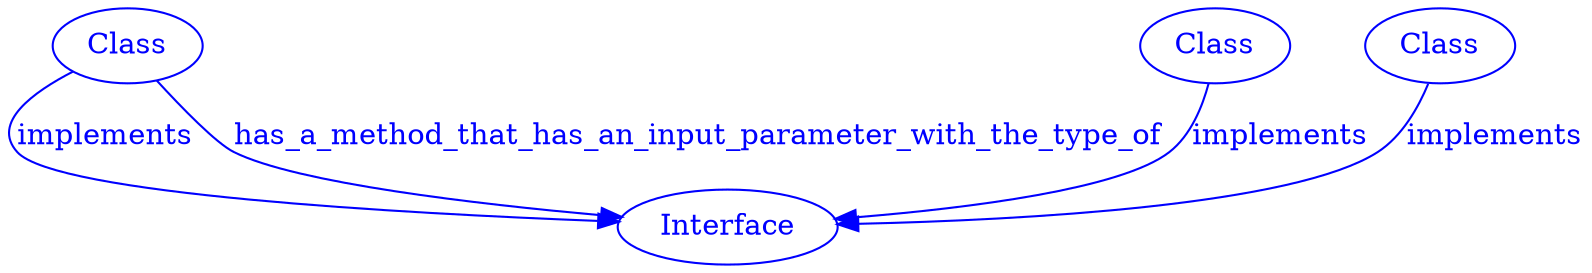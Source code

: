 
digraph SubdueGraph {
  1 [label="Class",color=blue,fontcolor=blue];
  5 [label="Class",color=blue,fontcolor=blue];
  8 [label="Class",color=blue,fontcolor=blue];
  9 [label="Interface",color=blue,fontcolor=blue];
  1 -> 9 [label="implements",color=blue,fontcolor=blue];
  5 -> 9 [label="implements",color=blue,fontcolor=blue];
  8 -> 9 [label="implements",color=blue,fontcolor=blue];
  1 -> 9 [label="has_a_method_that_has_an_input_parameter_with_the_type_of",color=blue,fontcolor=blue];
}
